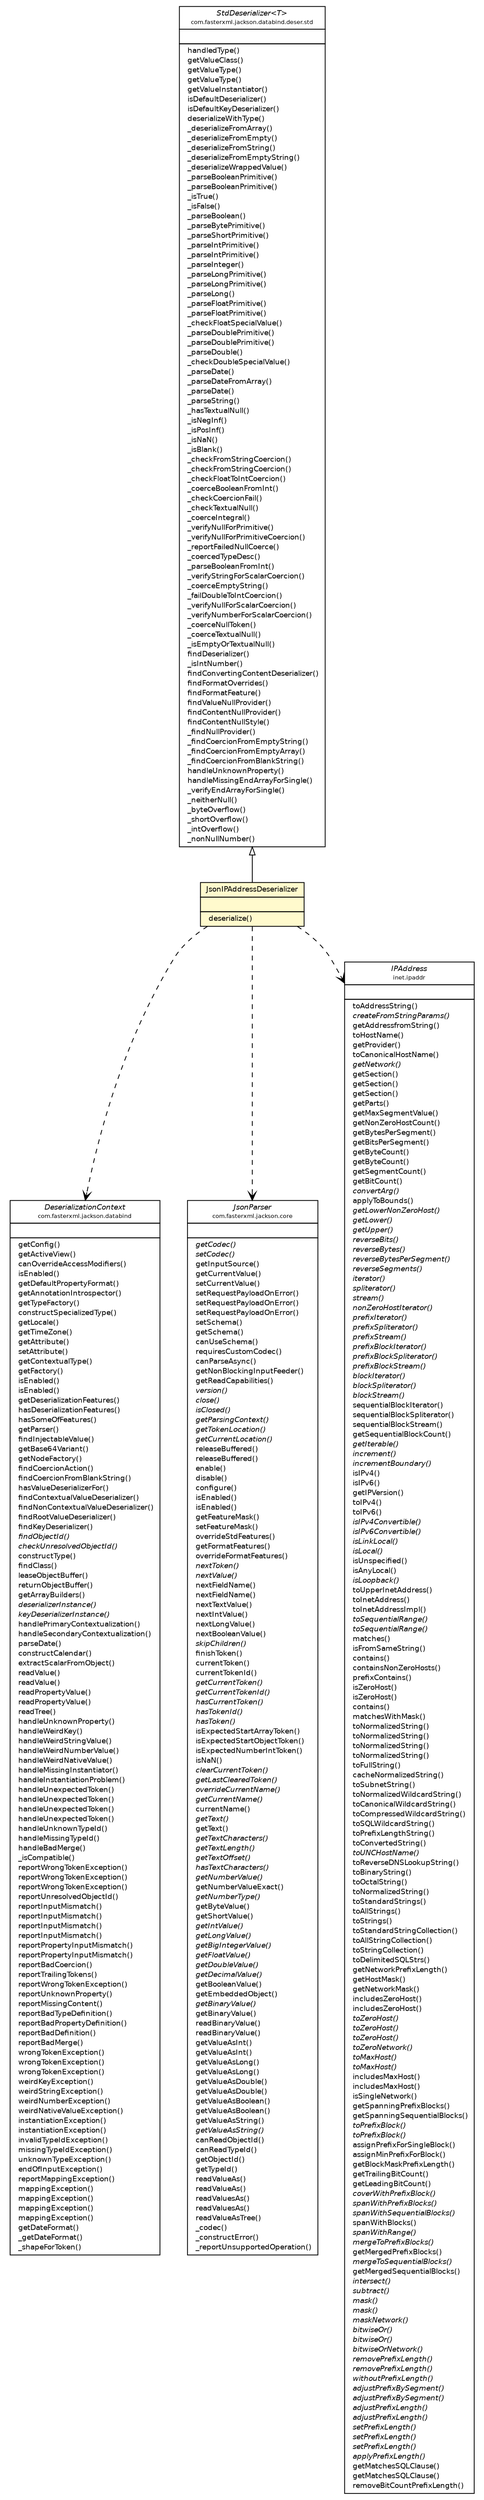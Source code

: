 #!/usr/local/bin/dot
#
# Class diagram 
# Generated by UMLGraph version 5.2 (http://www.umlgraph.org/)
#

digraph G {
	edge [fontname="Helvetica",fontsize=10,labelfontname="Helvetica",labelfontsize=10];
	node [fontname="Helvetica",fontsize=10,shape=plaintext];
	nodesep=0.25;
	ranksep=0.5;
	// org.vorpal.blade.framework.config.JsonIPAddressDeserializer
	c983 [label=<<table title="org.vorpal.blade.framework.config.JsonIPAddressDeserializer" border="0" cellborder="1" cellspacing="0" cellpadding="2" port="p" bgcolor="lemonChiffon" href="./JsonIPAddressDeserializer.html">
		<tr><td><table border="0" cellspacing="0" cellpadding="1">
<tr><td align="center" balign="center"> JsonIPAddressDeserializer </td></tr>
		</table></td></tr>
		<tr><td><table border="0" cellspacing="0" cellpadding="1">
<tr><td align="left" balign="left">  </td></tr>
		</table></td></tr>
		<tr><td><table border="0" cellspacing="0" cellpadding="1">
<tr><td align="left" balign="left">  deserialize() </td></tr>
		</table></td></tr>
		</table>>, fontname="Helvetica", fontcolor="black", fontsize=9.0];
	//org.vorpal.blade.framework.config.JsonIPAddressDeserializer extends com.fasterxml.jackson.databind.deser.std.StdDeserializer<inet.ipaddr.IPAddress>
	c1000:p -> c983:p [dir=back,arrowtail=empty];
	// org.vorpal.blade.framework.config.JsonIPAddressDeserializer DEPEND com.fasterxml.jackson.databind.DeserializationContext
	c983:p -> c1001:p [taillabel="", label="", headlabel="", fontname="Helvetica", fontcolor="black", fontsize=10.0, color="black", arrowhead=open, style=dashed];
	// org.vorpal.blade.framework.config.JsonIPAddressDeserializer DEPEND com.fasterxml.jackson.core.JsonParser
	c983:p -> c1002:p [taillabel="", label="", headlabel="", fontname="Helvetica", fontcolor="black", fontsize=10.0, color="black", arrowhead=open, style=dashed];
	// org.vorpal.blade.framework.config.JsonIPAddressDeserializer DEPEND inet.ipaddr.IPAddress
	c983:p -> c1003:p [taillabel="", label="", headlabel="", fontname="Helvetica", fontcolor="black", fontsize=10.0, color="black", arrowhead=open, style=dashed];
	// com.fasterxml.jackson.databind.deser.std.StdDeserializer<T>
	c1000 [label=<<table title="com.fasterxml.jackson.databind.deser.std.StdDeserializer" border="0" cellborder="1" cellspacing="0" cellpadding="2" port="p" href="http://java.sun.com/j2se/1.4.2/docs/api/com/fasterxml/jackson/databind/deser/std/StdDeserializer.html">
		<tr><td><table border="0" cellspacing="0" cellpadding="1">
<tr><td align="center" balign="center"><font face="Helvetica-Oblique"> StdDeserializer&lt;T&gt; </font></td></tr>
<tr><td align="center" balign="center"><font point-size="7.0"> com.fasterxml.jackson.databind.deser.std </font></td></tr>
		</table></td></tr>
		<tr><td><table border="0" cellspacing="0" cellpadding="1">
<tr><td align="left" balign="left">  </td></tr>
		</table></td></tr>
		<tr><td><table border="0" cellspacing="0" cellpadding="1">
<tr><td align="left" balign="left">  handledType() </td></tr>
<tr><td align="left" balign="left">  getValueClass() </td></tr>
<tr><td align="left" balign="left">  getValueType() </td></tr>
<tr><td align="left" balign="left">  getValueType() </td></tr>
<tr><td align="left" balign="left">  getValueInstantiator() </td></tr>
<tr><td align="left" balign="left">  isDefaultDeserializer() </td></tr>
<tr><td align="left" balign="left">  isDefaultKeyDeserializer() </td></tr>
<tr><td align="left" balign="left">  deserializeWithType() </td></tr>
<tr><td align="left" balign="left">  _deserializeFromArray() </td></tr>
<tr><td align="left" balign="left">  _deserializeFromEmpty() </td></tr>
<tr><td align="left" balign="left">  _deserializeFromString() </td></tr>
<tr><td align="left" balign="left">  _deserializeFromEmptyString() </td></tr>
<tr><td align="left" balign="left">  _deserializeWrappedValue() </td></tr>
<tr><td align="left" balign="left">  _parseBooleanPrimitive() </td></tr>
<tr><td align="left" balign="left">  _parseBooleanPrimitive() </td></tr>
<tr><td align="left" balign="left">  _isTrue() </td></tr>
<tr><td align="left" balign="left">  _isFalse() </td></tr>
<tr><td align="left" balign="left">  _parseBoolean() </td></tr>
<tr><td align="left" balign="left">  _parseBytePrimitive() </td></tr>
<tr><td align="left" balign="left">  _parseShortPrimitive() </td></tr>
<tr><td align="left" balign="left">  _parseIntPrimitive() </td></tr>
<tr><td align="left" balign="left">  _parseIntPrimitive() </td></tr>
<tr><td align="left" balign="left">  _parseInteger() </td></tr>
<tr><td align="left" balign="left">  _parseLongPrimitive() </td></tr>
<tr><td align="left" balign="left">  _parseLongPrimitive() </td></tr>
<tr><td align="left" balign="left">  _parseLong() </td></tr>
<tr><td align="left" balign="left">  _parseFloatPrimitive() </td></tr>
<tr><td align="left" balign="left">  _parseFloatPrimitive() </td></tr>
<tr><td align="left" balign="left">  _checkFloatSpecialValue() </td></tr>
<tr><td align="left" balign="left">  _parseDoublePrimitive() </td></tr>
<tr><td align="left" balign="left">  _parseDoublePrimitive() </td></tr>
<tr><td align="left" balign="left">  _parseDouble() </td></tr>
<tr><td align="left" balign="left">  _checkDoubleSpecialValue() </td></tr>
<tr><td align="left" balign="left">  _parseDate() </td></tr>
<tr><td align="left" balign="left">  _parseDateFromArray() </td></tr>
<tr><td align="left" balign="left">  _parseDate() </td></tr>
<tr><td align="left" balign="left">  _parseString() </td></tr>
<tr><td align="left" balign="left">  _hasTextualNull() </td></tr>
<tr><td align="left" balign="left">  _isNegInf() </td></tr>
<tr><td align="left" balign="left">  _isPosInf() </td></tr>
<tr><td align="left" balign="left">  _isNaN() </td></tr>
<tr><td align="left" balign="left">  _isBlank() </td></tr>
<tr><td align="left" balign="left">  _checkFromStringCoercion() </td></tr>
<tr><td align="left" balign="left">  _checkFromStringCoercion() </td></tr>
<tr><td align="left" balign="left">  _checkFloatToIntCoercion() </td></tr>
<tr><td align="left" balign="left">  _coerceBooleanFromInt() </td></tr>
<tr><td align="left" balign="left">  _checkCoercionFail() </td></tr>
<tr><td align="left" balign="left">  _checkTextualNull() </td></tr>
<tr><td align="left" balign="left">  _coerceIntegral() </td></tr>
<tr><td align="left" balign="left">  _verifyNullForPrimitive() </td></tr>
<tr><td align="left" balign="left">  _verifyNullForPrimitiveCoercion() </td></tr>
<tr><td align="left" balign="left">  _reportFailedNullCoerce() </td></tr>
<tr><td align="left" balign="left">  _coercedTypeDesc() </td></tr>
<tr><td align="left" balign="left">  _parseBooleanFromInt() </td></tr>
<tr><td align="left" balign="left">  _verifyStringForScalarCoercion() </td></tr>
<tr><td align="left" balign="left">  _coerceEmptyString() </td></tr>
<tr><td align="left" balign="left">  _failDoubleToIntCoercion() </td></tr>
<tr><td align="left" balign="left">  _verifyNullForScalarCoercion() </td></tr>
<tr><td align="left" balign="left">  _verifyNumberForScalarCoercion() </td></tr>
<tr><td align="left" balign="left">  _coerceNullToken() </td></tr>
<tr><td align="left" balign="left">  _coerceTextualNull() </td></tr>
<tr><td align="left" balign="left">  _isEmptyOrTextualNull() </td></tr>
<tr><td align="left" balign="left">  findDeserializer() </td></tr>
<tr><td align="left" balign="left">  _isIntNumber() </td></tr>
<tr><td align="left" balign="left">  findConvertingContentDeserializer() </td></tr>
<tr><td align="left" balign="left">  findFormatOverrides() </td></tr>
<tr><td align="left" balign="left">  findFormatFeature() </td></tr>
<tr><td align="left" balign="left">  findValueNullProvider() </td></tr>
<tr><td align="left" balign="left">  findContentNullProvider() </td></tr>
<tr><td align="left" balign="left">  findContentNullStyle() </td></tr>
<tr><td align="left" balign="left">  _findNullProvider() </td></tr>
<tr><td align="left" balign="left">  _findCoercionFromEmptyString() </td></tr>
<tr><td align="left" balign="left">  _findCoercionFromEmptyArray() </td></tr>
<tr><td align="left" balign="left">  _findCoercionFromBlankString() </td></tr>
<tr><td align="left" balign="left">  handleUnknownProperty() </td></tr>
<tr><td align="left" balign="left">  handleMissingEndArrayForSingle() </td></tr>
<tr><td align="left" balign="left">  _verifyEndArrayForSingle() </td></tr>
<tr><td align="left" balign="left">  _neitherNull() </td></tr>
<tr><td align="left" balign="left">  _byteOverflow() </td></tr>
<tr><td align="left" balign="left">  _shortOverflow() </td></tr>
<tr><td align="left" balign="left">  _intOverflow() </td></tr>
<tr><td align="left" balign="left">  _nonNullNumber() </td></tr>
		</table></td></tr>
		</table>>, fontname="Helvetica", fontcolor="black", fontsize=9.0];
	// inet.ipaddr.IPAddress
	c1003 [label=<<table title="inet.ipaddr.IPAddress" border="0" cellborder="1" cellspacing="0" cellpadding="2" port="p" href="http://java.sun.com/j2se/1.4.2/docs/api/inet/ipaddr/IPAddress.html">
		<tr><td><table border="0" cellspacing="0" cellpadding="1">
<tr><td align="center" balign="center"><font face="Helvetica-Oblique"> IPAddress </font></td></tr>
<tr><td align="center" balign="center"><font point-size="7.0"> inet.ipaddr </font></td></tr>
		</table></td></tr>
		<tr><td><table border="0" cellspacing="0" cellpadding="1">
<tr><td align="left" balign="left">  </td></tr>
		</table></td></tr>
		<tr><td><table border="0" cellspacing="0" cellpadding="1">
<tr><td align="left" balign="left">  toAddressString() </td></tr>
<tr><td align="left" balign="left"><font face="Helvetica-Oblique" point-size="9.0">  createFromStringParams() </font></td></tr>
<tr><td align="left" balign="left">  getAddressfromString() </td></tr>
<tr><td align="left" balign="left">  toHostName() </td></tr>
<tr><td align="left" balign="left">  getProvider() </td></tr>
<tr><td align="left" balign="left">  toCanonicalHostName() </td></tr>
<tr><td align="left" balign="left"><font face="Helvetica-Oblique" point-size="9.0">  getNetwork() </font></td></tr>
<tr><td align="left" balign="left">  getSection() </td></tr>
<tr><td align="left" balign="left">  getSection() </td></tr>
<tr><td align="left" balign="left">  getSection() </td></tr>
<tr><td align="left" balign="left">  getParts() </td></tr>
<tr><td align="left" balign="left">  getMaxSegmentValue() </td></tr>
<tr><td align="left" balign="left">  getNonZeroHostCount() </td></tr>
<tr><td align="left" balign="left">  getBytesPerSegment() </td></tr>
<tr><td align="left" balign="left">  getBitsPerSegment() </td></tr>
<tr><td align="left" balign="left">  getByteCount() </td></tr>
<tr><td align="left" balign="left">  getByteCount() </td></tr>
<tr><td align="left" balign="left">  getSegmentCount() </td></tr>
<tr><td align="left" balign="left">  getBitCount() </td></tr>
<tr><td align="left" balign="left"><font face="Helvetica-Oblique" point-size="9.0">  convertArg() </font></td></tr>
<tr><td align="left" balign="left">  applyToBounds() </td></tr>
<tr><td align="left" balign="left"><font face="Helvetica-Oblique" point-size="9.0">  getLowerNonZeroHost() </font></td></tr>
<tr><td align="left" balign="left"><font face="Helvetica-Oblique" point-size="9.0">  getLower() </font></td></tr>
<tr><td align="left" balign="left"><font face="Helvetica-Oblique" point-size="9.0">  getUpper() </font></td></tr>
<tr><td align="left" balign="left"><font face="Helvetica-Oblique" point-size="9.0">  reverseBits() </font></td></tr>
<tr><td align="left" balign="left"><font face="Helvetica-Oblique" point-size="9.0">  reverseBytes() </font></td></tr>
<tr><td align="left" balign="left"><font face="Helvetica-Oblique" point-size="9.0">  reverseBytesPerSegment() </font></td></tr>
<tr><td align="left" balign="left"><font face="Helvetica-Oblique" point-size="9.0">  reverseSegments() </font></td></tr>
<tr><td align="left" balign="left"><font face="Helvetica-Oblique" point-size="9.0">  iterator() </font></td></tr>
<tr><td align="left" balign="left"><font face="Helvetica-Oblique" point-size="9.0">  spliterator() </font></td></tr>
<tr><td align="left" balign="left"><font face="Helvetica-Oblique" point-size="9.0">  stream() </font></td></tr>
<tr><td align="left" balign="left"><font face="Helvetica-Oblique" point-size="9.0">  nonZeroHostIterator() </font></td></tr>
<tr><td align="left" balign="left"><font face="Helvetica-Oblique" point-size="9.0">  prefixIterator() </font></td></tr>
<tr><td align="left" balign="left"><font face="Helvetica-Oblique" point-size="9.0">  prefixSpliterator() </font></td></tr>
<tr><td align="left" balign="left"><font face="Helvetica-Oblique" point-size="9.0">  prefixStream() </font></td></tr>
<tr><td align="left" balign="left"><font face="Helvetica-Oblique" point-size="9.0">  prefixBlockIterator() </font></td></tr>
<tr><td align="left" balign="left"><font face="Helvetica-Oblique" point-size="9.0">  prefixBlockSpliterator() </font></td></tr>
<tr><td align="left" balign="left"><font face="Helvetica-Oblique" point-size="9.0">  prefixBlockStream() </font></td></tr>
<tr><td align="left" balign="left"><font face="Helvetica-Oblique" point-size="9.0">  blockIterator() </font></td></tr>
<tr><td align="left" balign="left"><font face="Helvetica-Oblique" point-size="9.0">  blockSpliterator() </font></td></tr>
<tr><td align="left" balign="left"><font face="Helvetica-Oblique" point-size="9.0">  blockStream() </font></td></tr>
<tr><td align="left" balign="left">  sequentialBlockIterator() </td></tr>
<tr><td align="left" balign="left">  sequentialBlockSpliterator() </td></tr>
<tr><td align="left" balign="left">  sequentialBlockStream() </td></tr>
<tr><td align="left" balign="left">  getSequentialBlockCount() </td></tr>
<tr><td align="left" balign="left"><font face="Helvetica-Oblique" point-size="9.0">  getIterable() </font></td></tr>
<tr><td align="left" balign="left"><font face="Helvetica-Oblique" point-size="9.0">  increment() </font></td></tr>
<tr><td align="left" balign="left"><font face="Helvetica-Oblique" point-size="9.0">  incrementBoundary() </font></td></tr>
<tr><td align="left" balign="left">  isIPv4() </td></tr>
<tr><td align="left" balign="left">  isIPv6() </td></tr>
<tr><td align="left" balign="left">  getIPVersion() </td></tr>
<tr><td align="left" balign="left">  toIPv4() </td></tr>
<tr><td align="left" balign="left">  toIPv6() </td></tr>
<tr><td align="left" balign="left"><font face="Helvetica-Oblique" point-size="9.0">  isIPv4Convertible() </font></td></tr>
<tr><td align="left" balign="left"><font face="Helvetica-Oblique" point-size="9.0">  isIPv6Convertible() </font></td></tr>
<tr><td align="left" balign="left"><font face="Helvetica-Oblique" point-size="9.0">  isLinkLocal() </font></td></tr>
<tr><td align="left" balign="left"><font face="Helvetica-Oblique" point-size="9.0">  isLocal() </font></td></tr>
<tr><td align="left" balign="left">  isUnspecified() </td></tr>
<tr><td align="left" balign="left">  isAnyLocal() </td></tr>
<tr><td align="left" balign="left"><font face="Helvetica-Oblique" point-size="9.0">  isLoopback() </font></td></tr>
<tr><td align="left" balign="left">  toUpperInetAddress() </td></tr>
<tr><td align="left" balign="left">  toInetAddress() </td></tr>
<tr><td align="left" balign="left">  toInetAddressImpl() </td></tr>
<tr><td align="left" balign="left"><font face="Helvetica-Oblique" point-size="9.0">  toSequentialRange() </font></td></tr>
<tr><td align="left" balign="left"><font face="Helvetica-Oblique" point-size="9.0">  toSequentialRange() </font></td></tr>
<tr><td align="left" balign="left">  matches() </td></tr>
<tr><td align="left" balign="left">  isFromSameString() </td></tr>
<tr><td align="left" balign="left">  contains() </td></tr>
<tr><td align="left" balign="left">  containsNonZeroHosts() </td></tr>
<tr><td align="left" balign="left">  prefixContains() </td></tr>
<tr><td align="left" balign="left">  isZeroHost() </td></tr>
<tr><td align="left" balign="left">  isZeroHost() </td></tr>
<tr><td align="left" balign="left">  contains() </td></tr>
<tr><td align="left" balign="left">  matchesWithMask() </td></tr>
<tr><td align="left" balign="left">  toNormalizedString() </td></tr>
<tr><td align="left" balign="left">  toNormalizedString() </td></tr>
<tr><td align="left" balign="left">  toNormalizedString() </td></tr>
<tr><td align="left" balign="left">  toNormalizedString() </td></tr>
<tr><td align="left" balign="left">  toFullString() </td></tr>
<tr><td align="left" balign="left">  cacheNormalizedString() </td></tr>
<tr><td align="left" balign="left">  toSubnetString() </td></tr>
<tr><td align="left" balign="left">  toNormalizedWildcardString() </td></tr>
<tr><td align="left" balign="left">  toCanonicalWildcardString() </td></tr>
<tr><td align="left" balign="left">  toCompressedWildcardString() </td></tr>
<tr><td align="left" balign="left">  toSQLWildcardString() </td></tr>
<tr><td align="left" balign="left">  toPrefixLengthString() </td></tr>
<tr><td align="left" balign="left">  toConvertedString() </td></tr>
<tr><td align="left" balign="left"><font face="Helvetica-Oblique" point-size="9.0">  toUNCHostName() </font></td></tr>
<tr><td align="left" balign="left">  toReverseDNSLookupString() </td></tr>
<tr><td align="left" balign="left">  toBinaryString() </td></tr>
<tr><td align="left" balign="left">  toOctalString() </td></tr>
<tr><td align="left" balign="left">  toNormalizedString() </td></tr>
<tr><td align="left" balign="left">  toStandardStrings() </td></tr>
<tr><td align="left" balign="left">  toAllStrings() </td></tr>
<tr><td align="left" balign="left">  toStrings() </td></tr>
<tr><td align="left" balign="left">  toStandardStringCollection() </td></tr>
<tr><td align="left" balign="left">  toAllStringCollection() </td></tr>
<tr><td align="left" balign="left">  toStringCollection() </td></tr>
<tr><td align="left" balign="left">  toDelimitedSQLStrs() </td></tr>
<tr><td align="left" balign="left">  getNetworkPrefixLength() </td></tr>
<tr><td align="left" balign="left">  getHostMask() </td></tr>
<tr><td align="left" balign="left">  getNetworkMask() </td></tr>
<tr><td align="left" balign="left">  includesZeroHost() </td></tr>
<tr><td align="left" balign="left">  includesZeroHost() </td></tr>
<tr><td align="left" balign="left"><font face="Helvetica-Oblique" point-size="9.0">  toZeroHost() </font></td></tr>
<tr><td align="left" balign="left"><font face="Helvetica-Oblique" point-size="9.0">  toZeroHost() </font></td></tr>
<tr><td align="left" balign="left"><font face="Helvetica-Oblique" point-size="9.0">  toZeroHost() </font></td></tr>
<tr><td align="left" balign="left"><font face="Helvetica-Oblique" point-size="9.0">  toZeroNetwork() </font></td></tr>
<tr><td align="left" balign="left"><font face="Helvetica-Oblique" point-size="9.0">  toMaxHost() </font></td></tr>
<tr><td align="left" balign="left"><font face="Helvetica-Oblique" point-size="9.0">  toMaxHost() </font></td></tr>
<tr><td align="left" balign="left">  includesMaxHost() </td></tr>
<tr><td align="left" balign="left">  includesMaxHost() </td></tr>
<tr><td align="left" balign="left">  isSingleNetwork() </td></tr>
<tr><td align="left" balign="left">  getSpanningPrefixBlocks() </td></tr>
<tr><td align="left" balign="left">  getSpanningSequentialBlocks() </td></tr>
<tr><td align="left" balign="left"><font face="Helvetica-Oblique" point-size="9.0">  toPrefixBlock() </font></td></tr>
<tr><td align="left" balign="left"><font face="Helvetica-Oblique" point-size="9.0">  toPrefixBlock() </font></td></tr>
<tr><td align="left" balign="left">  assignPrefixForSingleBlock() </td></tr>
<tr><td align="left" balign="left">  assignMinPrefixForBlock() </td></tr>
<tr><td align="left" balign="left">  getBlockMaskPrefixLength() </td></tr>
<tr><td align="left" balign="left">  getTrailingBitCount() </td></tr>
<tr><td align="left" balign="left">  getLeadingBitCount() </td></tr>
<tr><td align="left" balign="left"><font face="Helvetica-Oblique" point-size="9.0">  coverWithPrefixBlock() </font></td></tr>
<tr><td align="left" balign="left"><font face="Helvetica-Oblique" point-size="9.0">  spanWithPrefixBlocks() </font></td></tr>
<tr><td align="left" balign="left"><font face="Helvetica-Oblique" point-size="9.0">  spanWithSequentialBlocks() </font></td></tr>
<tr><td align="left" balign="left">  spanWithBlocks() </td></tr>
<tr><td align="left" balign="left"><font face="Helvetica-Oblique" point-size="9.0">  spanWithRange() </font></td></tr>
<tr><td align="left" balign="left"><font face="Helvetica-Oblique" point-size="9.0">  mergeToPrefixBlocks() </font></td></tr>
<tr><td align="left" balign="left">  getMergedPrefixBlocks() </td></tr>
<tr><td align="left" balign="left"><font face="Helvetica-Oblique" point-size="9.0">  mergeToSequentialBlocks() </font></td></tr>
<tr><td align="left" balign="left">  getMergedSequentialBlocks() </td></tr>
<tr><td align="left" balign="left"><font face="Helvetica-Oblique" point-size="9.0">  intersect() </font></td></tr>
<tr><td align="left" balign="left"><font face="Helvetica-Oblique" point-size="9.0">  subtract() </font></td></tr>
<tr><td align="left" balign="left"><font face="Helvetica-Oblique" point-size="9.0">  mask() </font></td></tr>
<tr><td align="left" balign="left"><font face="Helvetica-Oblique" point-size="9.0">  mask() </font></td></tr>
<tr><td align="left" balign="left"><font face="Helvetica-Oblique" point-size="9.0">  maskNetwork() </font></td></tr>
<tr><td align="left" balign="left"><font face="Helvetica-Oblique" point-size="9.0">  bitwiseOr() </font></td></tr>
<tr><td align="left" balign="left"><font face="Helvetica-Oblique" point-size="9.0">  bitwiseOr() </font></td></tr>
<tr><td align="left" balign="left"><font face="Helvetica-Oblique" point-size="9.0">  bitwiseOrNetwork() </font></td></tr>
<tr><td align="left" balign="left"><font face="Helvetica-Oblique" point-size="9.0">  removePrefixLength() </font></td></tr>
<tr><td align="left" balign="left"><font face="Helvetica-Oblique" point-size="9.0">  removePrefixLength() </font></td></tr>
<tr><td align="left" balign="left"><font face="Helvetica-Oblique" point-size="9.0">  withoutPrefixLength() </font></td></tr>
<tr><td align="left" balign="left"><font face="Helvetica-Oblique" point-size="9.0">  adjustPrefixBySegment() </font></td></tr>
<tr><td align="left" balign="left"><font face="Helvetica-Oblique" point-size="9.0">  adjustPrefixBySegment() </font></td></tr>
<tr><td align="left" balign="left"><font face="Helvetica-Oblique" point-size="9.0">  adjustPrefixLength() </font></td></tr>
<tr><td align="left" balign="left"><font face="Helvetica-Oblique" point-size="9.0">  adjustPrefixLength() </font></td></tr>
<tr><td align="left" balign="left"><font face="Helvetica-Oblique" point-size="9.0">  setPrefixLength() </font></td></tr>
<tr><td align="left" balign="left"><font face="Helvetica-Oblique" point-size="9.0">  setPrefixLength() </font></td></tr>
<tr><td align="left" balign="left"><font face="Helvetica-Oblique" point-size="9.0">  setPrefixLength() </font></td></tr>
<tr><td align="left" balign="left"><font face="Helvetica-Oblique" point-size="9.0">  applyPrefixLength() </font></td></tr>
<tr><td align="left" balign="left">  getMatchesSQLClause() </td></tr>
<tr><td align="left" balign="left">  getMatchesSQLClause() </td></tr>
<tr><td align="left" balign="left">  removeBitCountPrefixLength() </td></tr>
		</table></td></tr>
		</table>>, fontname="Helvetica", fontcolor="black", fontsize=9.0];
	// com.fasterxml.jackson.databind.DeserializationContext
	c1001 [label=<<table title="com.fasterxml.jackson.databind.DeserializationContext" border="0" cellborder="1" cellspacing="0" cellpadding="2" port="p" href="http://java.sun.com/j2se/1.4.2/docs/api/com/fasterxml/jackson/databind/DeserializationContext.html">
		<tr><td><table border="0" cellspacing="0" cellpadding="1">
<tr><td align="center" balign="center"><font face="Helvetica-Oblique"> DeserializationContext </font></td></tr>
<tr><td align="center" balign="center"><font point-size="7.0"> com.fasterxml.jackson.databind </font></td></tr>
		</table></td></tr>
		<tr><td><table border="0" cellspacing="0" cellpadding="1">
<tr><td align="left" balign="left">  </td></tr>
		</table></td></tr>
		<tr><td><table border="0" cellspacing="0" cellpadding="1">
<tr><td align="left" balign="left">  getConfig() </td></tr>
<tr><td align="left" balign="left">  getActiveView() </td></tr>
<tr><td align="left" balign="left">  canOverrideAccessModifiers() </td></tr>
<tr><td align="left" balign="left">  isEnabled() </td></tr>
<tr><td align="left" balign="left">  getDefaultPropertyFormat() </td></tr>
<tr><td align="left" balign="left">  getAnnotationIntrospector() </td></tr>
<tr><td align="left" balign="left">  getTypeFactory() </td></tr>
<tr><td align="left" balign="left">  constructSpecializedType() </td></tr>
<tr><td align="left" balign="left">  getLocale() </td></tr>
<tr><td align="left" balign="left">  getTimeZone() </td></tr>
<tr><td align="left" balign="left">  getAttribute() </td></tr>
<tr><td align="left" balign="left">  setAttribute() </td></tr>
<tr><td align="left" balign="left">  getContextualType() </td></tr>
<tr><td align="left" balign="left">  getFactory() </td></tr>
<tr><td align="left" balign="left">  isEnabled() </td></tr>
<tr><td align="left" balign="left">  isEnabled() </td></tr>
<tr><td align="left" balign="left">  getDeserializationFeatures() </td></tr>
<tr><td align="left" balign="left">  hasDeserializationFeatures() </td></tr>
<tr><td align="left" balign="left">  hasSomeOfFeatures() </td></tr>
<tr><td align="left" balign="left">  getParser() </td></tr>
<tr><td align="left" balign="left">  findInjectableValue() </td></tr>
<tr><td align="left" balign="left">  getBase64Variant() </td></tr>
<tr><td align="left" balign="left">  getNodeFactory() </td></tr>
<tr><td align="left" balign="left">  findCoercionAction() </td></tr>
<tr><td align="left" balign="left">  findCoercionFromBlankString() </td></tr>
<tr><td align="left" balign="left">  hasValueDeserializerFor() </td></tr>
<tr><td align="left" balign="left">  findContextualValueDeserializer() </td></tr>
<tr><td align="left" balign="left">  findNonContextualValueDeserializer() </td></tr>
<tr><td align="left" balign="left">  findRootValueDeserializer() </td></tr>
<tr><td align="left" balign="left">  findKeyDeserializer() </td></tr>
<tr><td align="left" balign="left"><font face="Helvetica-Oblique" point-size="9.0">  findObjectId() </font></td></tr>
<tr><td align="left" balign="left"><font face="Helvetica-Oblique" point-size="9.0">  checkUnresolvedObjectId() </font></td></tr>
<tr><td align="left" balign="left">  constructType() </td></tr>
<tr><td align="left" balign="left">  findClass() </td></tr>
<tr><td align="left" balign="left">  leaseObjectBuffer() </td></tr>
<tr><td align="left" balign="left">  returnObjectBuffer() </td></tr>
<tr><td align="left" balign="left">  getArrayBuilders() </td></tr>
<tr><td align="left" balign="left"><font face="Helvetica-Oblique" point-size="9.0">  deserializerInstance() </font></td></tr>
<tr><td align="left" balign="left"><font face="Helvetica-Oblique" point-size="9.0">  keyDeserializerInstance() </font></td></tr>
<tr><td align="left" balign="left">  handlePrimaryContextualization() </td></tr>
<tr><td align="left" balign="left">  handleSecondaryContextualization() </td></tr>
<tr><td align="left" balign="left">  parseDate() </td></tr>
<tr><td align="left" balign="left">  constructCalendar() </td></tr>
<tr><td align="left" balign="left">  extractScalarFromObject() </td></tr>
<tr><td align="left" balign="left">  readValue() </td></tr>
<tr><td align="left" balign="left">  readValue() </td></tr>
<tr><td align="left" balign="left">  readPropertyValue() </td></tr>
<tr><td align="left" balign="left">  readPropertyValue() </td></tr>
<tr><td align="left" balign="left">  readTree() </td></tr>
<tr><td align="left" balign="left">  handleUnknownProperty() </td></tr>
<tr><td align="left" balign="left">  handleWeirdKey() </td></tr>
<tr><td align="left" balign="left">  handleWeirdStringValue() </td></tr>
<tr><td align="left" balign="left">  handleWeirdNumberValue() </td></tr>
<tr><td align="left" balign="left">  handleWeirdNativeValue() </td></tr>
<tr><td align="left" balign="left">  handleMissingInstantiator() </td></tr>
<tr><td align="left" balign="left">  handleInstantiationProblem() </td></tr>
<tr><td align="left" balign="left">  handleUnexpectedToken() </td></tr>
<tr><td align="left" balign="left">  handleUnexpectedToken() </td></tr>
<tr><td align="left" balign="left">  handleUnexpectedToken() </td></tr>
<tr><td align="left" balign="left">  handleUnexpectedToken() </td></tr>
<tr><td align="left" balign="left">  handleUnknownTypeId() </td></tr>
<tr><td align="left" balign="left">  handleMissingTypeId() </td></tr>
<tr><td align="left" balign="left">  handleBadMerge() </td></tr>
<tr><td align="left" balign="left">  _isCompatible() </td></tr>
<tr><td align="left" balign="left">  reportWrongTokenException() </td></tr>
<tr><td align="left" balign="left">  reportWrongTokenException() </td></tr>
<tr><td align="left" balign="left">  reportWrongTokenException() </td></tr>
<tr><td align="left" balign="left">  reportUnresolvedObjectId() </td></tr>
<tr><td align="left" balign="left">  reportInputMismatch() </td></tr>
<tr><td align="left" balign="left">  reportInputMismatch() </td></tr>
<tr><td align="left" balign="left">  reportInputMismatch() </td></tr>
<tr><td align="left" balign="left">  reportInputMismatch() </td></tr>
<tr><td align="left" balign="left">  reportPropertyInputMismatch() </td></tr>
<tr><td align="left" balign="left">  reportPropertyInputMismatch() </td></tr>
<tr><td align="left" balign="left">  reportBadCoercion() </td></tr>
<tr><td align="left" balign="left">  reportTrailingTokens() </td></tr>
<tr><td align="left" balign="left">  reportWrongTokenException() </td></tr>
<tr><td align="left" balign="left">  reportUnknownProperty() </td></tr>
<tr><td align="left" balign="left">  reportMissingContent() </td></tr>
<tr><td align="left" balign="left">  reportBadTypeDefinition() </td></tr>
<tr><td align="left" balign="left">  reportBadPropertyDefinition() </td></tr>
<tr><td align="left" balign="left">  reportBadDefinition() </td></tr>
<tr><td align="left" balign="left">  reportBadMerge() </td></tr>
<tr><td align="left" balign="left">  wrongTokenException() </td></tr>
<tr><td align="left" balign="left">  wrongTokenException() </td></tr>
<tr><td align="left" balign="left">  wrongTokenException() </td></tr>
<tr><td align="left" balign="left">  weirdKeyException() </td></tr>
<tr><td align="left" balign="left">  weirdStringException() </td></tr>
<tr><td align="left" balign="left">  weirdNumberException() </td></tr>
<tr><td align="left" balign="left">  weirdNativeValueException() </td></tr>
<tr><td align="left" balign="left">  instantiationException() </td></tr>
<tr><td align="left" balign="left">  instantiationException() </td></tr>
<tr><td align="left" balign="left">  invalidTypeIdException() </td></tr>
<tr><td align="left" balign="left">  missingTypeIdException() </td></tr>
<tr><td align="left" balign="left">  unknownTypeException() </td></tr>
<tr><td align="left" balign="left">  endOfInputException() </td></tr>
<tr><td align="left" balign="left">  reportMappingException() </td></tr>
<tr><td align="left" balign="left">  mappingException() </td></tr>
<tr><td align="left" balign="left">  mappingException() </td></tr>
<tr><td align="left" balign="left">  mappingException() </td></tr>
<tr><td align="left" balign="left">  mappingException() </td></tr>
<tr><td align="left" balign="left">  getDateFormat() </td></tr>
<tr><td align="left" balign="left">  _getDateFormat() </td></tr>
<tr><td align="left" balign="left">  _shapeForToken() </td></tr>
		</table></td></tr>
		</table>>, fontname="Helvetica", fontcolor="black", fontsize=9.0];
	// com.fasterxml.jackson.core.JsonParser
	c1002 [label=<<table title="com.fasterxml.jackson.core.JsonParser" border="0" cellborder="1" cellspacing="0" cellpadding="2" port="p" href="http://java.sun.com/j2se/1.4.2/docs/api/com/fasterxml/jackson/core/JsonParser.html">
		<tr><td><table border="0" cellspacing="0" cellpadding="1">
<tr><td align="center" balign="center"><font face="Helvetica-Oblique"> JsonParser </font></td></tr>
<tr><td align="center" balign="center"><font point-size="7.0"> com.fasterxml.jackson.core </font></td></tr>
		</table></td></tr>
		<tr><td><table border="0" cellspacing="0" cellpadding="1">
<tr><td align="left" balign="left">  </td></tr>
		</table></td></tr>
		<tr><td><table border="0" cellspacing="0" cellpadding="1">
<tr><td align="left" balign="left"><font face="Helvetica-Oblique" point-size="9.0">  getCodec() </font></td></tr>
<tr><td align="left" balign="left"><font face="Helvetica-Oblique" point-size="9.0">  setCodec() </font></td></tr>
<tr><td align="left" balign="left">  getInputSource() </td></tr>
<tr><td align="left" balign="left">  getCurrentValue() </td></tr>
<tr><td align="left" balign="left">  setCurrentValue() </td></tr>
<tr><td align="left" balign="left">  setRequestPayloadOnError() </td></tr>
<tr><td align="left" balign="left">  setRequestPayloadOnError() </td></tr>
<tr><td align="left" balign="left">  setRequestPayloadOnError() </td></tr>
<tr><td align="left" balign="left">  setSchema() </td></tr>
<tr><td align="left" balign="left">  getSchema() </td></tr>
<tr><td align="left" balign="left">  canUseSchema() </td></tr>
<tr><td align="left" balign="left">  requiresCustomCodec() </td></tr>
<tr><td align="left" balign="left">  canParseAsync() </td></tr>
<tr><td align="left" balign="left">  getNonBlockingInputFeeder() </td></tr>
<tr><td align="left" balign="left">  getReadCapabilities() </td></tr>
<tr><td align="left" balign="left"><font face="Helvetica-Oblique" point-size="9.0">  version() </font></td></tr>
<tr><td align="left" balign="left"><font face="Helvetica-Oblique" point-size="9.0">  close() </font></td></tr>
<tr><td align="left" balign="left"><font face="Helvetica-Oblique" point-size="9.0">  isClosed() </font></td></tr>
<tr><td align="left" balign="left"><font face="Helvetica-Oblique" point-size="9.0">  getParsingContext() </font></td></tr>
<tr><td align="left" balign="left"><font face="Helvetica-Oblique" point-size="9.0">  getTokenLocation() </font></td></tr>
<tr><td align="left" balign="left"><font face="Helvetica-Oblique" point-size="9.0">  getCurrentLocation() </font></td></tr>
<tr><td align="left" balign="left">  releaseBuffered() </td></tr>
<tr><td align="left" balign="left">  releaseBuffered() </td></tr>
<tr><td align="left" balign="left">  enable() </td></tr>
<tr><td align="left" balign="left">  disable() </td></tr>
<tr><td align="left" balign="left">  configure() </td></tr>
<tr><td align="left" balign="left">  isEnabled() </td></tr>
<tr><td align="left" balign="left">  isEnabled() </td></tr>
<tr><td align="left" balign="left">  getFeatureMask() </td></tr>
<tr><td align="left" balign="left">  setFeatureMask() </td></tr>
<tr><td align="left" balign="left">  overrideStdFeatures() </td></tr>
<tr><td align="left" balign="left">  getFormatFeatures() </td></tr>
<tr><td align="left" balign="left">  overrideFormatFeatures() </td></tr>
<tr><td align="left" balign="left"><font face="Helvetica-Oblique" point-size="9.0">  nextToken() </font></td></tr>
<tr><td align="left" balign="left"><font face="Helvetica-Oblique" point-size="9.0">  nextValue() </font></td></tr>
<tr><td align="left" balign="left">  nextFieldName() </td></tr>
<tr><td align="left" balign="left">  nextFieldName() </td></tr>
<tr><td align="left" balign="left">  nextTextValue() </td></tr>
<tr><td align="left" balign="left">  nextIntValue() </td></tr>
<tr><td align="left" balign="left">  nextLongValue() </td></tr>
<tr><td align="left" balign="left">  nextBooleanValue() </td></tr>
<tr><td align="left" balign="left"><font face="Helvetica-Oblique" point-size="9.0">  skipChildren() </font></td></tr>
<tr><td align="left" balign="left">  finishToken() </td></tr>
<tr><td align="left" balign="left">  currentToken() </td></tr>
<tr><td align="left" balign="left">  currentTokenId() </td></tr>
<tr><td align="left" balign="left"><font face="Helvetica-Oblique" point-size="9.0">  getCurrentToken() </font></td></tr>
<tr><td align="left" balign="left"><font face="Helvetica-Oblique" point-size="9.0">  getCurrentTokenId() </font></td></tr>
<tr><td align="left" balign="left"><font face="Helvetica-Oblique" point-size="9.0">  hasCurrentToken() </font></td></tr>
<tr><td align="left" balign="left"><font face="Helvetica-Oblique" point-size="9.0">  hasTokenId() </font></td></tr>
<tr><td align="left" balign="left"><font face="Helvetica-Oblique" point-size="9.0">  hasToken() </font></td></tr>
<tr><td align="left" balign="left">  isExpectedStartArrayToken() </td></tr>
<tr><td align="left" balign="left">  isExpectedStartObjectToken() </td></tr>
<tr><td align="left" balign="left">  isExpectedNumberIntToken() </td></tr>
<tr><td align="left" balign="left">  isNaN() </td></tr>
<tr><td align="left" balign="left"><font face="Helvetica-Oblique" point-size="9.0">  clearCurrentToken() </font></td></tr>
<tr><td align="left" balign="left"><font face="Helvetica-Oblique" point-size="9.0">  getLastClearedToken() </font></td></tr>
<tr><td align="left" balign="left"><font face="Helvetica-Oblique" point-size="9.0">  overrideCurrentName() </font></td></tr>
<tr><td align="left" balign="left"><font face="Helvetica-Oblique" point-size="9.0">  getCurrentName() </font></td></tr>
<tr><td align="left" balign="left">  currentName() </td></tr>
<tr><td align="left" balign="left"><font face="Helvetica-Oblique" point-size="9.0">  getText() </font></td></tr>
<tr><td align="left" balign="left">  getText() </td></tr>
<tr><td align="left" balign="left"><font face="Helvetica-Oblique" point-size="9.0">  getTextCharacters() </font></td></tr>
<tr><td align="left" balign="left"><font face="Helvetica-Oblique" point-size="9.0">  getTextLength() </font></td></tr>
<tr><td align="left" balign="left"><font face="Helvetica-Oblique" point-size="9.0">  getTextOffset() </font></td></tr>
<tr><td align="left" balign="left"><font face="Helvetica-Oblique" point-size="9.0">  hasTextCharacters() </font></td></tr>
<tr><td align="left" balign="left"><font face="Helvetica-Oblique" point-size="9.0">  getNumberValue() </font></td></tr>
<tr><td align="left" balign="left">  getNumberValueExact() </td></tr>
<tr><td align="left" balign="left"><font face="Helvetica-Oblique" point-size="9.0">  getNumberType() </font></td></tr>
<tr><td align="left" balign="left">  getByteValue() </td></tr>
<tr><td align="left" balign="left">  getShortValue() </td></tr>
<tr><td align="left" balign="left"><font face="Helvetica-Oblique" point-size="9.0">  getIntValue() </font></td></tr>
<tr><td align="left" balign="left"><font face="Helvetica-Oblique" point-size="9.0">  getLongValue() </font></td></tr>
<tr><td align="left" balign="left"><font face="Helvetica-Oblique" point-size="9.0">  getBigIntegerValue() </font></td></tr>
<tr><td align="left" balign="left"><font face="Helvetica-Oblique" point-size="9.0">  getFloatValue() </font></td></tr>
<tr><td align="left" balign="left"><font face="Helvetica-Oblique" point-size="9.0">  getDoubleValue() </font></td></tr>
<tr><td align="left" balign="left"><font face="Helvetica-Oblique" point-size="9.0">  getDecimalValue() </font></td></tr>
<tr><td align="left" balign="left">  getBooleanValue() </td></tr>
<tr><td align="left" balign="left">  getEmbeddedObject() </td></tr>
<tr><td align="left" balign="left"><font face="Helvetica-Oblique" point-size="9.0">  getBinaryValue() </font></td></tr>
<tr><td align="left" balign="left">  getBinaryValue() </td></tr>
<tr><td align="left" balign="left">  readBinaryValue() </td></tr>
<tr><td align="left" balign="left">  readBinaryValue() </td></tr>
<tr><td align="left" balign="left">  getValueAsInt() </td></tr>
<tr><td align="left" balign="left">  getValueAsInt() </td></tr>
<tr><td align="left" balign="left">  getValueAsLong() </td></tr>
<tr><td align="left" balign="left">  getValueAsLong() </td></tr>
<tr><td align="left" balign="left">  getValueAsDouble() </td></tr>
<tr><td align="left" balign="left">  getValueAsDouble() </td></tr>
<tr><td align="left" balign="left">  getValueAsBoolean() </td></tr>
<tr><td align="left" balign="left">  getValueAsBoolean() </td></tr>
<tr><td align="left" balign="left">  getValueAsString() </td></tr>
<tr><td align="left" balign="left"><font face="Helvetica-Oblique" point-size="9.0">  getValueAsString() </font></td></tr>
<tr><td align="left" balign="left">  canReadObjectId() </td></tr>
<tr><td align="left" balign="left">  canReadTypeId() </td></tr>
<tr><td align="left" balign="left">  getObjectId() </td></tr>
<tr><td align="left" balign="left">  getTypeId() </td></tr>
<tr><td align="left" balign="left">  readValueAs() </td></tr>
<tr><td align="left" balign="left">  readValueAs() </td></tr>
<tr><td align="left" balign="left">  readValuesAs() </td></tr>
<tr><td align="left" balign="left">  readValuesAs() </td></tr>
<tr><td align="left" balign="left">  readValueAsTree() </td></tr>
<tr><td align="left" balign="left">  _codec() </td></tr>
<tr><td align="left" balign="left">  _constructError() </td></tr>
<tr><td align="left" balign="left">  _reportUnsupportedOperation() </td></tr>
		</table></td></tr>
		</table>>, fontname="Helvetica", fontcolor="black", fontsize=9.0];
}

